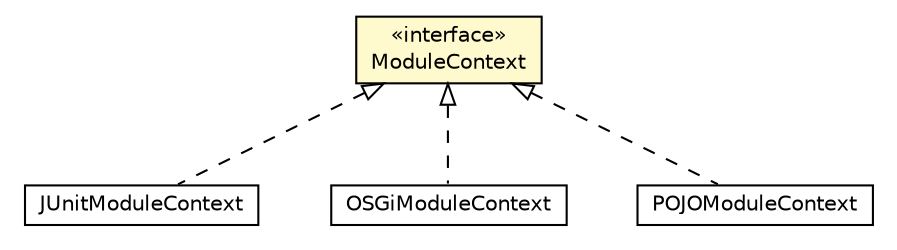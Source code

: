 #!/usr/local/bin/dot
#
# Class diagram 
# Generated by UMLGraph version R5_6-24-gf6e263 (http://www.umlgraph.org/)
#

digraph G {
	edge [fontname="Helvetica",fontsize=10,labelfontname="Helvetica",labelfontsize=10];
	node [fontname="Helvetica",fontsize=10,shape=plaintext];
	nodesep=0.25;
	ranksep=0.5;
	// org.universAAL.middleware.container.ModuleContext
	c5861863 [label=<<table title="org.universAAL.middleware.container.ModuleContext" border="0" cellborder="1" cellspacing="0" cellpadding="2" port="p" bgcolor="lemonChiffon" href="./ModuleContext.html">
		<tr><td><table border="0" cellspacing="0" cellpadding="1">
<tr><td align="center" balign="center"> &#171;interface&#187; </td></tr>
<tr><td align="center" balign="center"> ModuleContext </td></tr>
		</table></td></tr>
		</table>>, URL="./ModuleContext.html", fontname="Helvetica", fontcolor="black", fontsize=10.0];
	// org.universAAL.middleware.container.JUnit.JUnitModuleContext
	c5861869 [label=<<table title="org.universAAL.middleware.container.JUnit.JUnitModuleContext" border="0" cellborder="1" cellspacing="0" cellpadding="2" port="p" href="./JUnit/JUnitModuleContext.html">
		<tr><td><table border="0" cellspacing="0" cellpadding="1">
<tr><td align="center" balign="center"> JUnitModuleContext </td></tr>
		</table></td></tr>
		</table>>, URL="./JUnit/JUnitModuleContext.html", fontname="Helvetica", fontcolor="black", fontsize=10.0];
	// org.universAAL.middleware.container.osgi.OSGiModuleContext
	c5863007 [label=<<table title="org.universAAL.middleware.container.osgi.OSGiModuleContext" border="0" cellborder="1" cellspacing="0" cellpadding="2" port="p" href="./osgi/OSGiModuleContext.html">
		<tr><td><table border="0" cellspacing="0" cellpadding="1">
<tr><td align="center" balign="center"> OSGiModuleContext </td></tr>
		</table></td></tr>
		</table>>, URL="./osgi/OSGiModuleContext.html", fontname="Helvetica", fontcolor="black", fontsize=10.0];
	// org.universAAL.middleware.container.pojo.POJOModuleContext
	c5863144 [label=<<table title="org.universAAL.middleware.container.pojo.POJOModuleContext" border="0" cellborder="1" cellspacing="0" cellpadding="2" port="p" href="./pojo/POJOModuleContext.html">
		<tr><td><table border="0" cellspacing="0" cellpadding="1">
<tr><td align="center" balign="center"> POJOModuleContext </td></tr>
		</table></td></tr>
		</table>>, URL="./pojo/POJOModuleContext.html", fontname="Helvetica", fontcolor="black", fontsize=10.0];
	//org.universAAL.middleware.container.JUnit.JUnitModuleContext implements org.universAAL.middleware.container.ModuleContext
	c5861863:p -> c5861869:p [dir=back,arrowtail=empty,style=dashed];
	//org.universAAL.middleware.container.osgi.OSGiModuleContext implements org.universAAL.middleware.container.ModuleContext
	c5861863:p -> c5863007:p [dir=back,arrowtail=empty,style=dashed];
	//org.universAAL.middleware.container.pojo.POJOModuleContext implements org.universAAL.middleware.container.ModuleContext
	c5861863:p -> c5863144:p [dir=back,arrowtail=empty,style=dashed];
}

